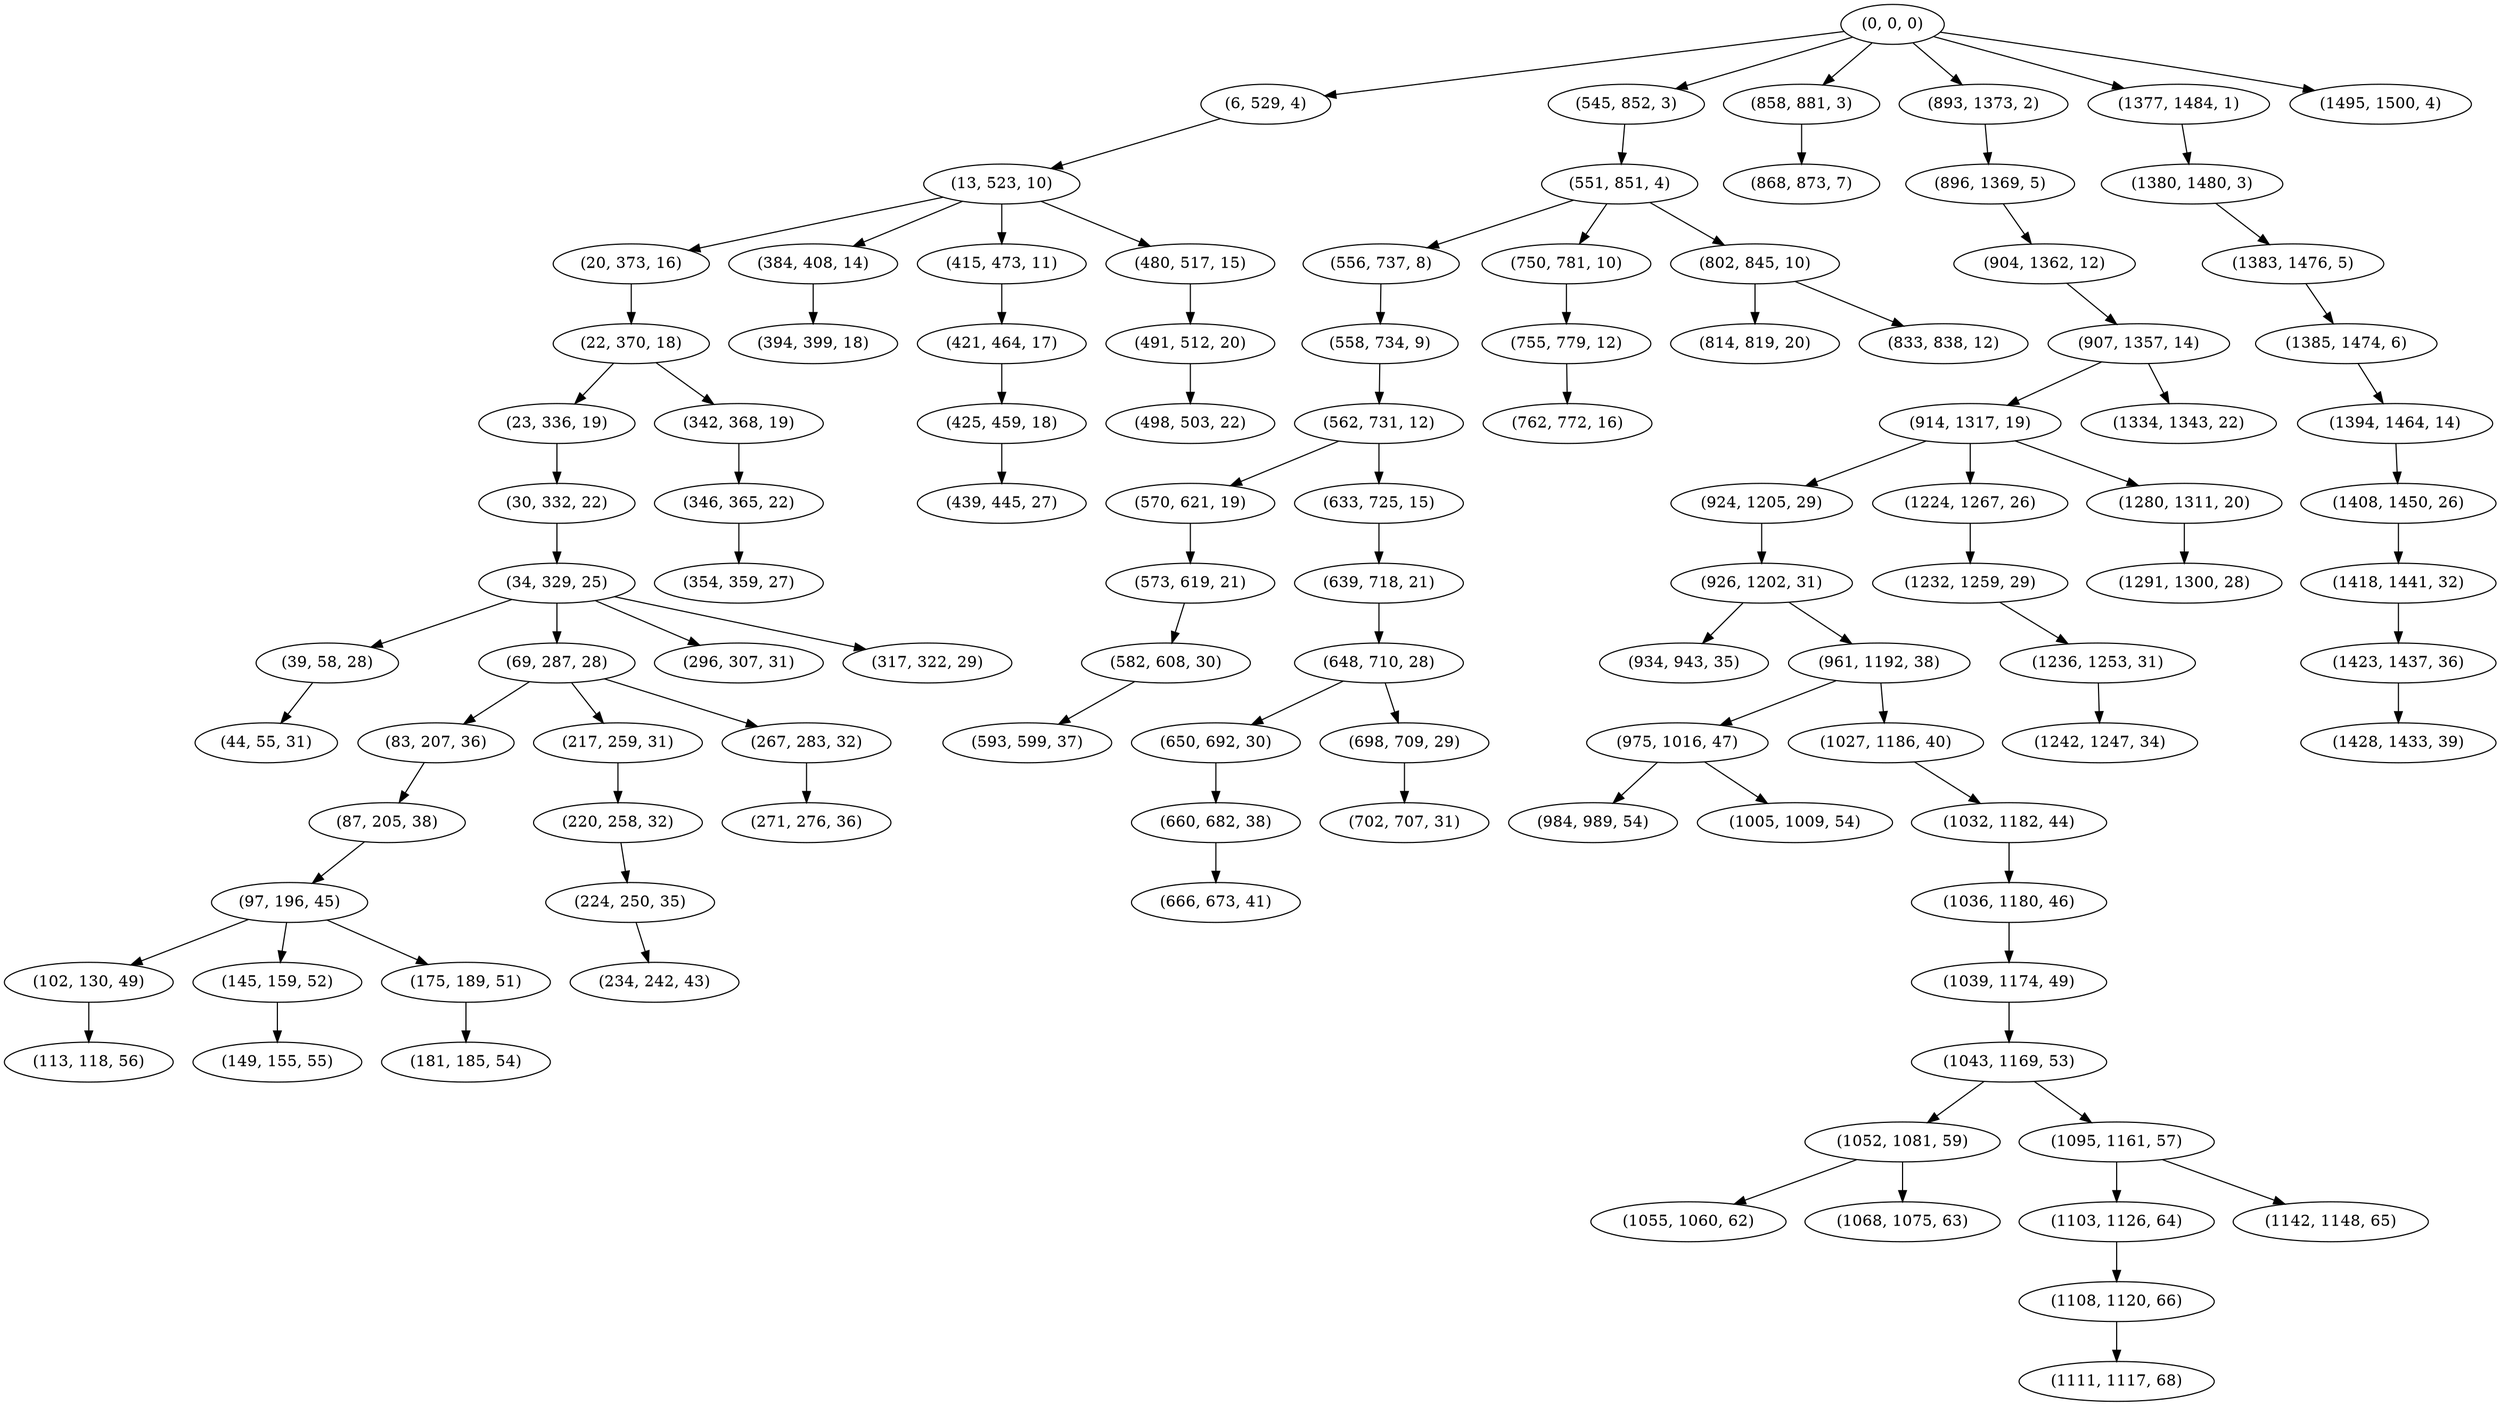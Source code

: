 digraph tree {
    "(0, 0, 0)";
    "(6, 529, 4)";
    "(13, 523, 10)";
    "(20, 373, 16)";
    "(22, 370, 18)";
    "(23, 336, 19)";
    "(30, 332, 22)";
    "(34, 329, 25)";
    "(39, 58, 28)";
    "(44, 55, 31)";
    "(69, 287, 28)";
    "(83, 207, 36)";
    "(87, 205, 38)";
    "(97, 196, 45)";
    "(102, 130, 49)";
    "(113, 118, 56)";
    "(145, 159, 52)";
    "(149, 155, 55)";
    "(175, 189, 51)";
    "(181, 185, 54)";
    "(217, 259, 31)";
    "(220, 258, 32)";
    "(224, 250, 35)";
    "(234, 242, 43)";
    "(267, 283, 32)";
    "(271, 276, 36)";
    "(296, 307, 31)";
    "(317, 322, 29)";
    "(342, 368, 19)";
    "(346, 365, 22)";
    "(354, 359, 27)";
    "(384, 408, 14)";
    "(394, 399, 18)";
    "(415, 473, 11)";
    "(421, 464, 17)";
    "(425, 459, 18)";
    "(439, 445, 27)";
    "(480, 517, 15)";
    "(491, 512, 20)";
    "(498, 503, 22)";
    "(545, 852, 3)";
    "(551, 851, 4)";
    "(556, 737, 8)";
    "(558, 734, 9)";
    "(562, 731, 12)";
    "(570, 621, 19)";
    "(573, 619, 21)";
    "(582, 608, 30)";
    "(593, 599, 37)";
    "(633, 725, 15)";
    "(639, 718, 21)";
    "(648, 710, 28)";
    "(650, 692, 30)";
    "(660, 682, 38)";
    "(666, 673, 41)";
    "(698, 709, 29)";
    "(702, 707, 31)";
    "(750, 781, 10)";
    "(755, 779, 12)";
    "(762, 772, 16)";
    "(802, 845, 10)";
    "(814, 819, 20)";
    "(833, 838, 12)";
    "(858, 881, 3)";
    "(868, 873, 7)";
    "(893, 1373, 2)";
    "(896, 1369, 5)";
    "(904, 1362, 12)";
    "(907, 1357, 14)";
    "(914, 1317, 19)";
    "(924, 1205, 29)";
    "(926, 1202, 31)";
    "(934, 943, 35)";
    "(961, 1192, 38)";
    "(975, 1016, 47)";
    "(984, 989, 54)";
    "(1005, 1009, 54)";
    "(1027, 1186, 40)";
    "(1032, 1182, 44)";
    "(1036, 1180, 46)";
    "(1039, 1174, 49)";
    "(1043, 1169, 53)";
    "(1052, 1081, 59)";
    "(1055, 1060, 62)";
    "(1068, 1075, 63)";
    "(1095, 1161, 57)";
    "(1103, 1126, 64)";
    "(1108, 1120, 66)";
    "(1111, 1117, 68)";
    "(1142, 1148, 65)";
    "(1224, 1267, 26)";
    "(1232, 1259, 29)";
    "(1236, 1253, 31)";
    "(1242, 1247, 34)";
    "(1280, 1311, 20)";
    "(1291, 1300, 28)";
    "(1334, 1343, 22)";
    "(1377, 1484, 1)";
    "(1380, 1480, 3)";
    "(1383, 1476, 5)";
    "(1385, 1474, 6)";
    "(1394, 1464, 14)";
    "(1408, 1450, 26)";
    "(1418, 1441, 32)";
    "(1423, 1437, 36)";
    "(1428, 1433, 39)";
    "(1495, 1500, 4)";
    "(0, 0, 0)" -> "(6, 529, 4)";
    "(0, 0, 0)" -> "(545, 852, 3)";
    "(0, 0, 0)" -> "(858, 881, 3)";
    "(0, 0, 0)" -> "(893, 1373, 2)";
    "(0, 0, 0)" -> "(1377, 1484, 1)";
    "(0, 0, 0)" -> "(1495, 1500, 4)";
    "(6, 529, 4)" -> "(13, 523, 10)";
    "(13, 523, 10)" -> "(20, 373, 16)";
    "(13, 523, 10)" -> "(384, 408, 14)";
    "(13, 523, 10)" -> "(415, 473, 11)";
    "(13, 523, 10)" -> "(480, 517, 15)";
    "(20, 373, 16)" -> "(22, 370, 18)";
    "(22, 370, 18)" -> "(23, 336, 19)";
    "(22, 370, 18)" -> "(342, 368, 19)";
    "(23, 336, 19)" -> "(30, 332, 22)";
    "(30, 332, 22)" -> "(34, 329, 25)";
    "(34, 329, 25)" -> "(39, 58, 28)";
    "(34, 329, 25)" -> "(69, 287, 28)";
    "(34, 329, 25)" -> "(296, 307, 31)";
    "(34, 329, 25)" -> "(317, 322, 29)";
    "(39, 58, 28)" -> "(44, 55, 31)";
    "(69, 287, 28)" -> "(83, 207, 36)";
    "(69, 287, 28)" -> "(217, 259, 31)";
    "(69, 287, 28)" -> "(267, 283, 32)";
    "(83, 207, 36)" -> "(87, 205, 38)";
    "(87, 205, 38)" -> "(97, 196, 45)";
    "(97, 196, 45)" -> "(102, 130, 49)";
    "(97, 196, 45)" -> "(145, 159, 52)";
    "(97, 196, 45)" -> "(175, 189, 51)";
    "(102, 130, 49)" -> "(113, 118, 56)";
    "(145, 159, 52)" -> "(149, 155, 55)";
    "(175, 189, 51)" -> "(181, 185, 54)";
    "(217, 259, 31)" -> "(220, 258, 32)";
    "(220, 258, 32)" -> "(224, 250, 35)";
    "(224, 250, 35)" -> "(234, 242, 43)";
    "(267, 283, 32)" -> "(271, 276, 36)";
    "(342, 368, 19)" -> "(346, 365, 22)";
    "(346, 365, 22)" -> "(354, 359, 27)";
    "(384, 408, 14)" -> "(394, 399, 18)";
    "(415, 473, 11)" -> "(421, 464, 17)";
    "(421, 464, 17)" -> "(425, 459, 18)";
    "(425, 459, 18)" -> "(439, 445, 27)";
    "(480, 517, 15)" -> "(491, 512, 20)";
    "(491, 512, 20)" -> "(498, 503, 22)";
    "(545, 852, 3)" -> "(551, 851, 4)";
    "(551, 851, 4)" -> "(556, 737, 8)";
    "(551, 851, 4)" -> "(750, 781, 10)";
    "(551, 851, 4)" -> "(802, 845, 10)";
    "(556, 737, 8)" -> "(558, 734, 9)";
    "(558, 734, 9)" -> "(562, 731, 12)";
    "(562, 731, 12)" -> "(570, 621, 19)";
    "(562, 731, 12)" -> "(633, 725, 15)";
    "(570, 621, 19)" -> "(573, 619, 21)";
    "(573, 619, 21)" -> "(582, 608, 30)";
    "(582, 608, 30)" -> "(593, 599, 37)";
    "(633, 725, 15)" -> "(639, 718, 21)";
    "(639, 718, 21)" -> "(648, 710, 28)";
    "(648, 710, 28)" -> "(650, 692, 30)";
    "(648, 710, 28)" -> "(698, 709, 29)";
    "(650, 692, 30)" -> "(660, 682, 38)";
    "(660, 682, 38)" -> "(666, 673, 41)";
    "(698, 709, 29)" -> "(702, 707, 31)";
    "(750, 781, 10)" -> "(755, 779, 12)";
    "(755, 779, 12)" -> "(762, 772, 16)";
    "(802, 845, 10)" -> "(814, 819, 20)";
    "(802, 845, 10)" -> "(833, 838, 12)";
    "(858, 881, 3)" -> "(868, 873, 7)";
    "(893, 1373, 2)" -> "(896, 1369, 5)";
    "(896, 1369, 5)" -> "(904, 1362, 12)";
    "(904, 1362, 12)" -> "(907, 1357, 14)";
    "(907, 1357, 14)" -> "(914, 1317, 19)";
    "(907, 1357, 14)" -> "(1334, 1343, 22)";
    "(914, 1317, 19)" -> "(924, 1205, 29)";
    "(914, 1317, 19)" -> "(1224, 1267, 26)";
    "(914, 1317, 19)" -> "(1280, 1311, 20)";
    "(924, 1205, 29)" -> "(926, 1202, 31)";
    "(926, 1202, 31)" -> "(934, 943, 35)";
    "(926, 1202, 31)" -> "(961, 1192, 38)";
    "(961, 1192, 38)" -> "(975, 1016, 47)";
    "(961, 1192, 38)" -> "(1027, 1186, 40)";
    "(975, 1016, 47)" -> "(984, 989, 54)";
    "(975, 1016, 47)" -> "(1005, 1009, 54)";
    "(1027, 1186, 40)" -> "(1032, 1182, 44)";
    "(1032, 1182, 44)" -> "(1036, 1180, 46)";
    "(1036, 1180, 46)" -> "(1039, 1174, 49)";
    "(1039, 1174, 49)" -> "(1043, 1169, 53)";
    "(1043, 1169, 53)" -> "(1052, 1081, 59)";
    "(1043, 1169, 53)" -> "(1095, 1161, 57)";
    "(1052, 1081, 59)" -> "(1055, 1060, 62)";
    "(1052, 1081, 59)" -> "(1068, 1075, 63)";
    "(1095, 1161, 57)" -> "(1103, 1126, 64)";
    "(1095, 1161, 57)" -> "(1142, 1148, 65)";
    "(1103, 1126, 64)" -> "(1108, 1120, 66)";
    "(1108, 1120, 66)" -> "(1111, 1117, 68)";
    "(1224, 1267, 26)" -> "(1232, 1259, 29)";
    "(1232, 1259, 29)" -> "(1236, 1253, 31)";
    "(1236, 1253, 31)" -> "(1242, 1247, 34)";
    "(1280, 1311, 20)" -> "(1291, 1300, 28)";
    "(1377, 1484, 1)" -> "(1380, 1480, 3)";
    "(1380, 1480, 3)" -> "(1383, 1476, 5)";
    "(1383, 1476, 5)" -> "(1385, 1474, 6)";
    "(1385, 1474, 6)" -> "(1394, 1464, 14)";
    "(1394, 1464, 14)" -> "(1408, 1450, 26)";
    "(1408, 1450, 26)" -> "(1418, 1441, 32)";
    "(1418, 1441, 32)" -> "(1423, 1437, 36)";
    "(1423, 1437, 36)" -> "(1428, 1433, 39)";
}
